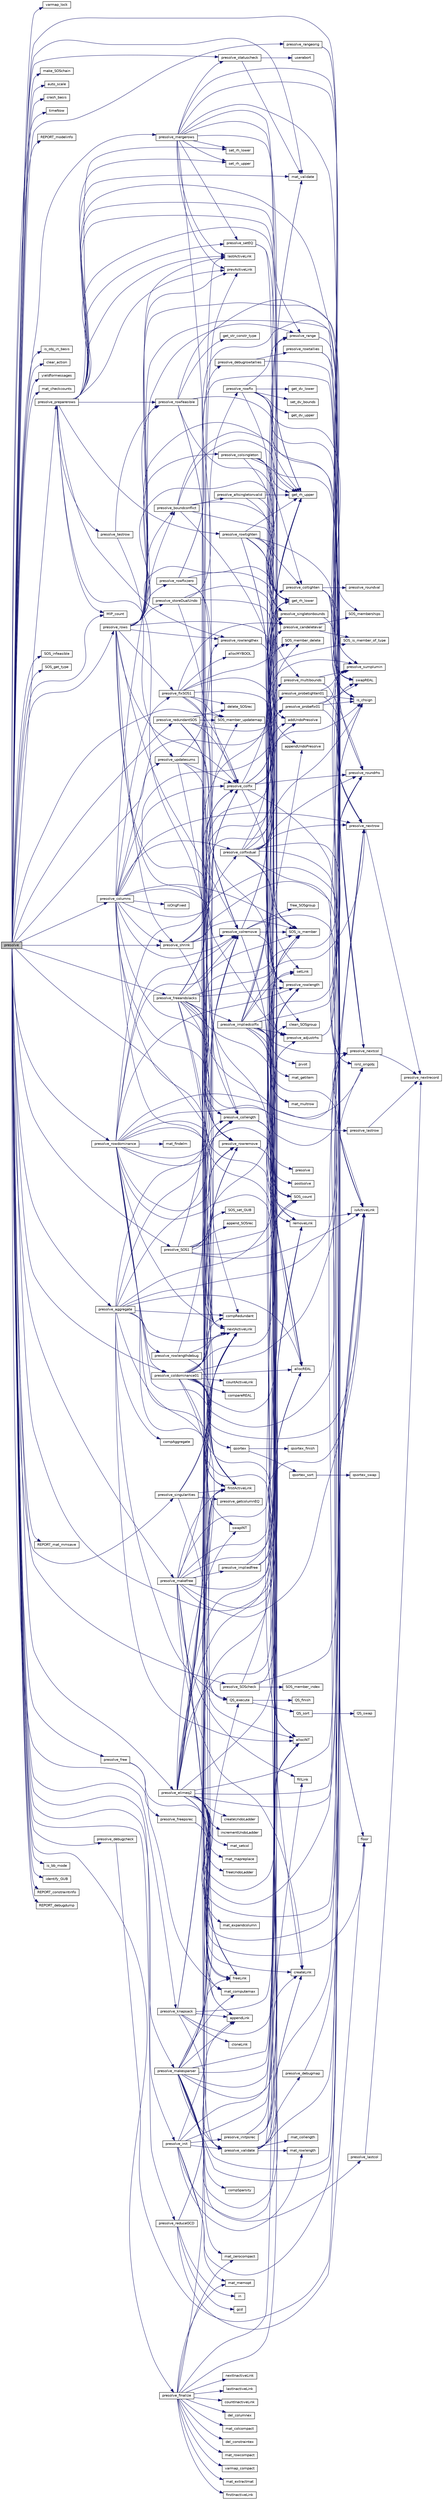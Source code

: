 digraph "presolve"
{
  edge [fontname="Helvetica",fontsize="10",labelfontname="Helvetica",labelfontsize="10"];
  node [fontname="Helvetica",fontsize="10",shape=record];
  rankdir="LR";
  Node13 [label="presolve",height=0.2,width=0.4,color="black", fillcolor="grey75", style="filled", fontcolor="black"];
  Node13 -> Node14 [color="midnightblue",fontsize="10",style="solid",fontname="Helvetica"];
  Node14 [label="varmap_lock",height=0.2,width=0.4,color="black", fillcolor="white", style="filled",URL="$dc/de4/3rd_party_2lpsolve_2build_2include_2lpsolve_2lp__lib_8h.html#a6a90fd0cf1d890e929771299a4a241ee"];
  Node13 -> Node15 [color="midnightblue",fontsize="10",style="solid",fontname="Helvetica"];
  Node15 [label="mat_validate",height=0.2,width=0.4,color="black", fillcolor="white", style="filled",URL="$da/de4/3rd_party_2lpsolve_2build_2include_2lpsolve_2lp__matrix_8h.html#a3b6cff0a7850997a4ac569451cb8ed47"];
  Node13 -> Node16 [color="midnightblue",fontsize="10",style="solid",fontname="Helvetica"];
  Node16 [label="SOS_count",height=0.2,width=0.4,color="black", fillcolor="white", style="filled",URL="$dc/de4/3rd_party_2lpsolve_2build_2include_2lpsolve_2lp__lib_8h.html#a6b52f2979542d3a29dc0eb78b5ecb30b"];
  Node13 -> Node17 [color="midnightblue",fontsize="10",style="solid",fontname="Helvetica"];
  Node17 [label="SOS_member_updatemap",height=0.2,width=0.4,color="black", fillcolor="white", style="filled",URL="$d9/d0c/3rd_party_2lpsolve_2build_2include_2lpsolve_2lp___s_o_s_8h.html#a4666f837c724d445fce816bad46cfe3f"];
  Node13 -> Node18 [color="midnightblue",fontsize="10",style="solid",fontname="Helvetica"];
  Node18 [label="make_SOSchain",height=0.2,width=0.4,color="black", fillcolor="white", style="filled",URL="$d9/d0c/3rd_party_2lpsolve_2build_2include_2lpsolve_2lp___s_o_s_8h.html#a5477d8fa7ebc29b756fc46aa2392bf91"];
  Node13 -> Node19 [color="midnightblue",fontsize="10",style="solid",fontname="Helvetica"];
  Node19 [label="auto_scale",height=0.2,width=0.4,color="black", fillcolor="white", style="filled",URL="$d6/dc7/3rd_party_2lpsolve_2build_2include_2lpsolve_2lp__scale_8h.html#af0ce47f405b5eccb9c4e3705474435b8"];
  Node13 -> Node20 [color="midnightblue",fontsize="10",style="solid",fontname="Helvetica"];
  Node20 [label="crash_basis",height=0.2,width=0.4,color="black", fillcolor="white", style="filled",URL="$df/d7a/3rd_party_2lpsolve_2build_2include_2lpsolve_2lp__crash_8h.html#a355ad817df59a533447559170e0debcb"];
  Node13 -> Node21 [color="midnightblue",fontsize="10",style="solid",fontname="Helvetica"];
  Node21 [label="timeNow",height=0.2,width=0.4,color="black", fillcolor="white", style="filled",URL="$dd/dc0/commonlib_8c.html#a27e32f680bca968d7155347aa07ee3c8"];
  Node13 -> Node22 [color="midnightblue",fontsize="10",style="solid",fontname="Helvetica"];
  Node22 [label="SOS_memberships",height=0.2,width=0.4,color="black", fillcolor="white", style="filled",URL="$d9/d0c/3rd_party_2lpsolve_2build_2include_2lpsolve_2lp___s_o_s_8h.html#a63b6584f166baf07efd85bc2fc52fdb0"];
  Node13 -> Node23 [color="midnightblue",fontsize="10",style="solid",fontname="Helvetica"];
  Node23 [label="REPORT_modelinfo",height=0.2,width=0.4,color="black", fillcolor="white", style="filled",URL="$d3/d63/3rd_party_2lpsolve_2build_2include_2lpsolve_2lp__report_8h.html#ad8310e6c5ecef523674e593c66e2f4e6"];
  Node13 -> Node24 [color="midnightblue",fontsize="10",style="solid",fontname="Helvetica"];
  Node24 [label="mat_computemax",height=0.2,width=0.4,color="black", fillcolor="white", style="filled",URL="$da/de4/3rd_party_2lpsolve_2build_2include_2lpsolve_2lp__matrix_8h.html#a8f6453018852f3d7d396fb04702e78ba"];
  Node13 -> Node25 [color="midnightblue",fontsize="10",style="solid",fontname="Helvetica"];
  Node25 [label="is_obj_in_basis",height=0.2,width=0.4,color="black", fillcolor="white", style="filled",URL="$dc/de4/3rd_party_2lpsolve_2build_2include_2lpsolve_2lp__lib_8h.html#a075d8661b00cbe6bf3470f7496a9624f"];
  Node13 -> Node26 [color="midnightblue",fontsize="10",style="solid",fontname="Helvetica"];
  Node26 [label="clear_action",height=0.2,width=0.4,color="black", fillcolor="white", style="filled",URL="$dc/de4/3rd_party_2lpsolve_2build_2include_2lpsolve_2lp__lib_8h.html#a941b50ae0304175c08e08b8d90033b5f"];
  Node13 -> Node27 [color="midnightblue",fontsize="10",style="solid",fontname="Helvetica"];
  Node27 [label="yieldformessages",height=0.2,width=0.4,color="black", fillcolor="white", style="filled",URL="$dc/de4/3rd_party_2lpsolve_2build_2include_2lpsolve_2lp__lib_8h.html#abbafab594ab48b67748a8ea1de7855af"];
  Node13 -> Node28 [color="midnightblue",fontsize="10",style="solid",fontname="Helvetica"];
  Node28 [label="mat_checkcounts",height=0.2,width=0.4,color="black", fillcolor="white", style="filled",URL="$da/de4/3rd_party_2lpsolve_2build_2include_2lpsolve_2lp__matrix_8h.html#ab0317b4891b17ca199439a22a0d66de4"];
  Node13 -> Node29 [color="midnightblue",fontsize="10",style="solid",fontname="Helvetica"];
  Node29 [label="allocREAL",height=0.2,width=0.4,color="black", fillcolor="white", style="filled",URL="$d1/daa/3rd_party_2lpsolve_2build_2include_2lpsolve_2lp__utils_8h.html#a7b25e1f9aee74052b4b6df28443ebf48"];
  Node13 -> Node30 [color="midnightblue",fontsize="10",style="solid",fontname="Helvetica"];
  Node30 [label="SOS_infeasible",height=0.2,width=0.4,color="black", fillcolor="white", style="filled",URL="$d9/d0c/3rd_party_2lpsolve_2build_2include_2lpsolve_2lp___s_o_s_8h.html#ada435f51b53a4d96886b790b2e702438"];
  Node13 -> Node31 [color="midnightblue",fontsize="10",style="solid",fontname="Helvetica"];
  Node31 [label="SOS_get_type",height=0.2,width=0.4,color="black", fillcolor="white", style="filled",URL="$d9/d0c/3rd_party_2lpsolve_2build_2include_2lpsolve_2lp___s_o_s_8h.html#af29195c41d6c8427efe024669c1310e6"];
  Node13 -> Node32 [color="midnightblue",fontsize="10",style="solid",fontname="Helvetica"];
  Node32 [label="presolve_init",height=0.2,width=0.4,color="black", fillcolor="white", style="filled",URL="$d3/da5/lp__presolve_8c.html#a854fa4c78231c9e385b30fa1b0b6b89a"];
  Node32 -> Node33 [color="midnightblue",fontsize="10",style="solid",fontname="Helvetica"];
  Node33 [label="mat_memopt",height=0.2,width=0.4,color="black", fillcolor="white", style="filled",URL="$da/de4/3rd_party_2lpsolve_2build_2include_2lpsolve_2lp__matrix_8h.html#aa9600b6136b2f3ea038058e97b1a9df7"];
  Node32 -> Node34 [color="midnightblue",fontsize="10",style="solid",fontname="Helvetica"];
  Node34 [label="presolve_initpsrec",height=0.2,width=0.4,color="black", fillcolor="white", style="filled",URL="$d3/da5/lp__presolve_8c.html#a8487f403bb5f0fa80dceca0dadd38584"];
  Node34 -> Node35 [color="midnightblue",fontsize="10",style="solid",fontname="Helvetica"];
  Node35 [label="createLink",height=0.2,width=0.4,color="black", fillcolor="white", style="filled",URL="$d1/daa/3rd_party_2lpsolve_2build_2include_2lpsolve_2lp__utils_8h.html#a89ed54fb89197c32882fedc08ec48335"];
  Node34 -> Node36 [color="midnightblue",fontsize="10",style="solid",fontname="Helvetica"];
  Node36 [label="fillLink",height=0.2,width=0.4,color="black", fillcolor="white", style="filled",URL="$d1/daa/3rd_party_2lpsolve_2build_2include_2lpsolve_2lp__utils_8h.html#aa46b79b6620f122dbbb4c02bc9a9ec03"];
  Node34 -> Node37 [color="midnightblue",fontsize="10",style="solid",fontname="Helvetica"];
  Node37 [label="allocINT",height=0.2,width=0.4,color="black", fillcolor="white", style="filled",URL="$d1/daa/3rd_party_2lpsolve_2build_2include_2lpsolve_2lp__utils_8h.html#a2081b8e14a0691b7e3931fa280ad9e63"];
  Node34 -> Node29 [color="midnightblue",fontsize="10",style="solid",fontname="Helvetica"];
  Node32 -> Node29 [color="midnightblue",fontsize="10",style="solid",fontname="Helvetica"];
  Node32 -> Node35 [color="midnightblue",fontsize="10",style="solid",fontname="Helvetica"];
  Node32 -> Node38 [color="midnightblue",fontsize="10",style="solid",fontname="Helvetica"];
  Node38 [label="appendLink",height=0.2,width=0.4,color="black", fillcolor="white", style="filled",URL="$d1/daa/3rd_party_2lpsolve_2build_2include_2lpsolve_2lp__utils_8h.html#a656b120e19b9ace644e75a3537e008b1"];
  Node32 -> Node39 [color="midnightblue",fontsize="10",style="solid",fontname="Helvetica"];
  Node39 [label="mat_rowlength",height=0.2,width=0.4,color="black", fillcolor="white", style="filled",URL="$da/de4/3rd_party_2lpsolve_2build_2include_2lpsolve_2lp__matrix_8h.html#adbd1aad8dd9973d9fcb55ffe330bcf4c"];
  Node32 -> Node40 [color="midnightblue",fontsize="10",style="solid",fontname="Helvetica"];
  Node40 [label="isActiveLink",height=0.2,width=0.4,color="black", fillcolor="white", style="filled",URL="$d1/daa/3rd_party_2lpsolve_2build_2include_2lpsolve_2lp__utils_8h.html#a183f62e53061778d4fdb381e27d8cf4c"];
  Node32 -> Node41 [color="midnightblue",fontsize="10",style="solid",fontname="Helvetica"];
  Node41 [label="removeLink",height=0.2,width=0.4,color="black", fillcolor="white", style="filled",URL="$d1/daa/3rd_party_2lpsolve_2build_2include_2lpsolve_2lp__utils_8h.html#a34eb0c212800d0377a5e4d8bec344dda"];
  Node32 -> Node42 [color="midnightblue",fontsize="10",style="solid",fontname="Helvetica"];
  Node42 [label="presolve_validate",height=0.2,width=0.4,color="black", fillcolor="white", style="filled",URL="$d3/da5/lp__presolve_8c.html#a09d4640eeac0a9a6120f3d9b9bfafd47"];
  Node42 -> Node15 [color="midnightblue",fontsize="10",style="solid",fontname="Helvetica"];
  Node42 -> Node40 [color="midnightblue",fontsize="10",style="solid",fontname="Helvetica"];
  Node42 -> Node39 [color="midnightblue",fontsize="10",style="solid",fontname="Helvetica"];
  Node42 -> Node37 [color="midnightblue",fontsize="10",style="solid",fontname="Helvetica"];
  Node42 -> Node43 [color="midnightblue",fontsize="10",style="solid",fontname="Helvetica"];
  Node43 [label="mat_collength",height=0.2,width=0.4,color="black", fillcolor="white", style="filled",URL="$da/de4/3rd_party_2lpsolve_2build_2include_2lpsolve_2lp__matrix_8h.html#a258da1c9a3b1fedd9704451f7ab7e6f4"];
  Node42 -> Node44 [color="midnightblue",fontsize="10",style="solid",fontname="Helvetica"];
  Node44 [label="is_chsign",height=0.2,width=0.4,color="black", fillcolor="white", style="filled",URL="$dc/de4/3rd_party_2lpsolve_2build_2include_2lpsolve_2lp__lib_8h.html#a93ed2e8f778b6340d960f732e9c0f9f6"];
  Node42 -> Node45 [color="midnightblue",fontsize="10",style="solid",fontname="Helvetica"];
  Node45 [label="presolve_debugmap",height=0.2,width=0.4,color="black", fillcolor="white", style="filled",URL="$d3/da5/lp__presolve_8c.html#ab6e98e5ee02e71eaf70be27d23eff706"];
  Node45 -> Node40 [color="midnightblue",fontsize="10",style="solid",fontname="Helvetica"];
  Node13 -> Node46 [color="midnightblue",fontsize="10",style="solid",fontname="Helvetica"];
  Node46 [label="presolve_statuscheck",height=0.2,width=0.4,color="black", fillcolor="white", style="filled",URL="$d3/da5/lp__presolve_8c.html#afb1c87e51d96b26e02b64aab3479ffcf"];
  Node46 -> Node15 [color="midnightblue",fontsize="10",style="solid",fontname="Helvetica"];
  Node46 -> Node47 [color="midnightblue",fontsize="10",style="solid",fontname="Helvetica"];
  Node47 [label="userabort",height=0.2,width=0.4,color="black", fillcolor="white", style="filled",URL="$dc/de4/3rd_party_2lpsolve_2build_2include_2lpsolve_2lp__lib_8h.html#a0f52d280ba9e57a3011d4aac462eb52a"];
  Node13 -> Node48 [color="midnightblue",fontsize="10",style="solid",fontname="Helvetica"];
  Node48 [label="presolve_updatesums",height=0.2,width=0.4,color="black", fillcolor="white", style="filled",URL="$d3/da5/lp__presolve_8c.html#a48aae6398bfe8f3779631422b53e0f2c"];
  Node48 -> Node49 [color="midnightblue",fontsize="10",style="solid",fontname="Helvetica"];
  Node49 [label="firstActiveLink",height=0.2,width=0.4,color="black", fillcolor="white", style="filled",URL="$d1/daa/3rd_party_2lpsolve_2build_2include_2lpsolve_2lp__utils_8h.html#abe00628efd1d9b4ab750a17de4245f36"];
  Node48 -> Node50 [color="midnightblue",fontsize="10",style="solid",fontname="Helvetica"];
  Node50 [label="nextActiveLink",height=0.2,width=0.4,color="black", fillcolor="white", style="filled",URL="$d1/daa/3rd_party_2lpsolve_2build_2include_2lpsolve_2lp__utils_8h.html#a4afe33cb2258518c64e30c1c85041331"];
  Node48 -> Node51 [color="midnightblue",fontsize="10",style="solid",fontname="Helvetica"];
  Node51 [label="presolve_colfix",height=0.2,width=0.4,color="black", fillcolor="white", style="filled",URL="$d3/da5/lp__presolve_8c.html#a5ac5af2f2db21d53c5a0655080959a42"];
  Node51 -> Node52 [color="midnightblue",fontsize="10",style="solid",fontname="Helvetica"];
  Node52 [label="presolve_coltighten",height=0.2,width=0.4,color="black", fillcolor="white", style="filled",URL="$d3/da5/lp__presolve_8c.html#a33947c59e59934041d7310088d296857"];
  Node52 -> Node53 [color="midnightblue",fontsize="10",style="solid",fontname="Helvetica"];
  Node53 [label="isnz_origobj",height=0.2,width=0.4,color="black", fillcolor="white", style="filled",URL="$d3/da5/lp__presolve_8c.html#a5da0c4cee61b5b320b3b54af0b0618f7"];
  Node52 -> Node40 [color="midnightblue",fontsize="10",style="solid",fontname="Helvetica"];
  Node52 -> Node54 [color="midnightblue",fontsize="10",style="solid",fontname="Helvetica"];
  Node54 [label="floor",height=0.2,width=0.4,color="black", fillcolor="white", style="filled",URL="$dc/de2/mcvs_atm_disp__kry__bbd__p_8m.html#a532be631bf22af7829394ffbd4ad7894"];
  Node52 -> Node44 [color="midnightblue",fontsize="10",style="solid",fontname="Helvetica"];
  Node52 -> Node55 [color="midnightblue",fontsize="10",style="solid",fontname="Helvetica"];
  Node55 [label="presolve_roundval",height=0.2,width=0.4,color="black", fillcolor="white", style="filled",URL="$d3/da5/lp__presolve_8c.html#aa028c68befed47fcc54aaa5b3b0eb54b"];
  Node51 -> Node56 [color="midnightblue",fontsize="10",style="solid",fontname="Helvetica"];
  Node56 [label="addUndoPresolve",height=0.2,width=0.4,color="black", fillcolor="white", style="filled",URL="$da/de4/3rd_party_2lpsolve_2build_2include_2lpsolve_2lp__matrix_8h.html#a1d2df317ce9ff9f7d2175c6f4f5998fd"];
  Node51 -> Node40 [color="midnightblue",fontsize="10",style="solid",fontname="Helvetica"];
  Node51 -> Node57 [color="midnightblue",fontsize="10",style="solid",fontname="Helvetica"];
  Node57 [label="presolve_adjustrhs",height=0.2,width=0.4,color="black", fillcolor="white", style="filled",URL="$d3/da5/lp__presolve_8c.html#af7aebc8ff938a5f5482440eb942fc515"];
  Node57 -> Node58 [color="midnightblue",fontsize="10",style="solid",fontname="Helvetica"];
  Node58 [label="presolve_roundrhs",height=0.2,width=0.4,color="black", fillcolor="white", style="filled",URL="$d3/da5/lp__presolve_8c.html#adf8b6a03c84c8333eec41f4c323861ad"];
  Node51 -> Node44 [color="midnightblue",fontsize="10",style="solid",fontname="Helvetica"];
  Node51 -> Node58 [color="midnightblue",fontsize="10",style="solid",fontname="Helvetica"];
  Node51 -> Node59 [color="midnightblue",fontsize="10",style="solid",fontname="Helvetica"];
  Node59 [label="get_rh_lower",height=0.2,width=0.4,color="black", fillcolor="white", style="filled",URL="$dc/de4/3rd_party_2lpsolve_2build_2include_2lpsolve_2lp__lib_8h.html#add81e56bc06c72ae3f900dd5130daa41"];
  Node51 -> Node60 [color="midnightblue",fontsize="10",style="solid",fontname="Helvetica"];
  Node60 [label="get_rh_upper",height=0.2,width=0.4,color="black", fillcolor="white", style="filled",URL="$dc/de4/3rd_party_2lpsolve_2build_2include_2lpsolve_2lp__lib_8h.html#a63f0154aff1aee6be492756023d3ee90"];
  Node51 -> Node61 [color="midnightblue",fontsize="10",style="solid",fontname="Helvetica"];
  Node61 [label="presolve_range",height=0.2,width=0.4,color="black", fillcolor="white", style="filled",URL="$d3/da5/lp__presolve_8c.html#a30d9c9c5602321c34df319b97ffc176f"];
  Node61 -> Node62 [color="midnightblue",fontsize="10",style="solid",fontname="Helvetica"];
  Node62 [label="presolve_sumplumin",height=0.2,width=0.4,color="black", fillcolor="white", style="filled",URL="$d3/da5/lp__presolve_8c.html#a2726d251c7abfcc6710f88cabde509ba"];
  Node48 -> Node63 [color="midnightblue",fontsize="10",style="solid",fontname="Helvetica"];
  Node63 [label="presolve_rowfix",height=0.2,width=0.4,color="black", fillcolor="white", style="filled",URL="$d3/da5/lp__presolve_8c.html#a520eef3ceedd449b38f7efcba96f8f9d"];
  Node63 -> Node44 [color="midnightblue",fontsize="10",style="solid",fontname="Helvetica"];
  Node63 -> Node64 [color="midnightblue",fontsize="10",style="solid",fontname="Helvetica"];
  Node64 [label="get_dv_upper",height=0.2,width=0.4,color="black", fillcolor="white", style="filled",URL="$d3/da5/lp__presolve_8c.html#a198b7308cbb5749ef8d79dd81ed1bc20"];
  Node63 -> Node65 [color="midnightblue",fontsize="10",style="solid",fontname="Helvetica"];
  Node65 [label="get_dv_lower",height=0.2,width=0.4,color="black", fillcolor="white", style="filled",URL="$d3/da5/lp__presolve_8c.html#a4e372604a9100279ef91200628342c40"];
  Node63 -> Node66 [color="midnightblue",fontsize="10",style="solid",fontname="Helvetica"];
  Node66 [label="set_dv_bounds",height=0.2,width=0.4,color="black", fillcolor="white", style="filled",URL="$d3/da5/lp__presolve_8c.html#a709ae0e4f35b4f55fc652708bac993f2"];
  Node63 -> Node56 [color="midnightblue",fontsize="10",style="solid",fontname="Helvetica"];
  Node63 -> Node40 [color="midnightblue",fontsize="10",style="solid",fontname="Helvetica"];
  Node63 -> Node58 [color="midnightblue",fontsize="10",style="solid",fontname="Helvetica"];
  Node63 -> Node61 [color="midnightblue",fontsize="10",style="solid",fontname="Helvetica"];
  Node13 -> Node67 [color="midnightblue",fontsize="10",style="solid",fontname="Helvetica"];
  Node67 [label="presolve_preparerows",height=0.2,width=0.4,color="black", fillcolor="white", style="filled",URL="$d3/da5/lp__presolve_8c.html#a8907ce5b9083799d1f9b1245a265a104"];
  Node67 -> Node68 [color="midnightblue",fontsize="10",style="solid",fontname="Helvetica"];
  Node68 [label="lastActiveLink",height=0.2,width=0.4,color="black", fillcolor="white", style="filled",URL="$d1/daa/3rd_party_2lpsolve_2build_2include_2lpsolve_2lp__utils_8h.html#ac7237463caf022561675f7960442c648"];
  Node67 -> Node69 [color="midnightblue",fontsize="10",style="solid",fontname="Helvetica"];
  Node69 [label="prevActiveLink",height=0.2,width=0.4,color="black", fillcolor="white", style="filled",URL="$d1/daa/3rd_party_2lpsolve_2build_2include_2lpsolve_2lp__utils_8h.html#afccff078634f387f7fb70bd105f4d8a6"];
  Node67 -> Node70 [color="midnightblue",fontsize="10",style="solid",fontname="Helvetica"];
  Node70 [label="presolve_rowlengthex",height=0.2,width=0.4,color="black", fillcolor="white", style="filled",URL="$d3/da5/lp__presolve_8c.html#a50a014c38f6d346386f323fe42ee9682"];
  Node70 -> Node71 [color="midnightblue",fontsize="10",style="solid",fontname="Helvetica"];
  Node71 [label="presolve_rowlength",height=0.2,width=0.4,color="black", fillcolor="white", style="filled",URL="$de/d4d/3rd_party_2lpsolve_2build_2include_2lpsolve_2lp__presolve_8h.html#ac5070ba59571ab8db3cd581e132a18e7"];
  Node67 -> Node72 [color="midnightblue",fontsize="10",style="solid",fontname="Helvetica"];
  Node72 [label="presolve_testrow",height=0.2,width=0.4,color="black", fillcolor="white", style="filled",URL="$d3/da5/lp__presolve_8c.html#ad41ebd5dd7c996f3138eacf6bbf4484f"];
  Node72 -> Node48 [color="midnightblue",fontsize="10",style="solid",fontname="Helvetica"];
  Node72 -> Node73 [color="midnightblue",fontsize="10",style="solid",fontname="Helvetica"];
  Node73 [label="presolve_rowfeasible",height=0.2,width=0.4,color="black", fillcolor="white", style="filled",URL="$d3/da5/lp__presolve_8c.html#aa9133f10e3fbce6ad28beeb17aa04396"];
  Node73 -> Node49 [color="midnightblue",fontsize="10",style="solid",fontname="Helvetica"];
  Node73 -> Node62 [color="midnightblue",fontsize="10",style="solid",fontname="Helvetica"];
  Node73 -> Node59 [color="midnightblue",fontsize="10",style="solid",fontname="Helvetica"];
  Node73 -> Node74 [color="midnightblue",fontsize="10",style="solid",fontname="Helvetica"];
  Node74 [label="get_str_constr_type",height=0.2,width=0.4,color="black", fillcolor="white", style="filled",URL="$dc/de4/3rd_party_2lpsolve_2build_2include_2lpsolve_2lp__lib_8h.html#a831c3404055540b61ab45311e7cb4830"];
  Node73 -> Node60 [color="midnightblue",fontsize="10",style="solid",fontname="Helvetica"];
  Node73 -> Node50 [color="midnightblue",fontsize="10",style="solid",fontname="Helvetica"];
  Node67 -> Node50 [color="midnightblue",fontsize="10",style="solid",fontname="Helvetica"];
  Node67 -> Node73 [color="midnightblue",fontsize="10",style="solid",fontname="Helvetica"];
  Node67 -> Node15 [color="midnightblue",fontsize="10",style="solid",fontname="Helvetica"];
  Node67 -> Node61 [color="midnightblue",fontsize="10",style="solid",fontname="Helvetica"];
  Node67 -> Node59 [color="midnightblue",fontsize="10",style="solid",fontname="Helvetica"];
  Node67 -> Node60 [color="midnightblue",fontsize="10",style="solid",fontname="Helvetica"];
  Node67 -> Node75 [color="midnightblue",fontsize="10",style="solid",fontname="Helvetica"];
  Node75 [label="set_rh_lower",height=0.2,width=0.4,color="black", fillcolor="white", style="filled",URL="$dc/de4/3rd_party_2lpsolve_2build_2include_2lpsolve_2lp__lib_8h.html#a5349065c2134e3b674af59b171a753b5"];
  Node67 -> Node58 [color="midnightblue",fontsize="10",style="solid",fontname="Helvetica"];
  Node67 -> Node76 [color="midnightblue",fontsize="10",style="solid",fontname="Helvetica"];
  Node76 [label="set_rh_upper",height=0.2,width=0.4,color="black", fillcolor="white", style="filled",URL="$dc/de4/3rd_party_2lpsolve_2build_2include_2lpsolve_2lp__lib_8h.html#a92e2c5be48660ff2316607e4d33ccdd3"];
  Node67 -> Node77 [color="midnightblue",fontsize="10",style="solid",fontname="Helvetica"];
  Node77 [label="presolve_rowtighten",height=0.2,width=0.4,color="black", fillcolor="white", style="filled",URL="$d3/da5/lp__presolve_8c.html#a28d740bb37250326b9e5d542d4eb6939"];
  Node77 -> Node59 [color="midnightblue",fontsize="10",style="solid",fontname="Helvetica"];
  Node77 -> Node60 [color="midnightblue",fontsize="10",style="solid",fontname="Helvetica"];
  Node77 -> Node71 [color="midnightblue",fontsize="10",style="solid",fontname="Helvetica"];
  Node77 -> Node29 [color="midnightblue",fontsize="10",style="solid",fontname="Helvetica"];
  Node77 -> Node37 [color="midnightblue",fontsize="10",style="solid",fontname="Helvetica"];
  Node77 -> Node78 [color="midnightblue",fontsize="10",style="solid",fontname="Helvetica"];
  Node78 [label="presolve_nextcol",height=0.2,width=0.4,color="black", fillcolor="white", style="filled",URL="$d3/da5/lp__presolve_8c.html#aeaeaddc3afa7cd86dbd60ba3a5a85d80"];
  Node78 -> Node79 [color="midnightblue",fontsize="10",style="solid",fontname="Helvetica"];
  Node79 [label="presolve_nextrecord",height=0.2,width=0.4,color="black", fillcolor="white", style="filled",URL="$d3/da5/lp__presolve_8c.html#a709bb6d8df7658aefb841e1c848ec8d0"];
  Node77 -> Node80 [color="midnightblue",fontsize="10",style="solid",fontname="Helvetica"];
  Node80 [label="presolve_multibounds",height=0.2,width=0.4,color="black", fillcolor="white", style="filled",URL="$d3/da5/lp__presolve_8c.html#a1f33e79b3a92ce587ce7c937aa32d6ee"];
  Node80 -> Node62 [color="midnightblue",fontsize="10",style="solid",fontname="Helvetica"];
  Node80 -> Node58 [color="midnightblue",fontsize="10",style="solid",fontname="Helvetica"];
  Node77 -> Node52 [color="midnightblue",fontsize="10",style="solid",fontname="Helvetica"];
  Node67 -> Node81 [color="midnightblue",fontsize="10",style="solid",fontname="Helvetica"];
  Node81 [label="MIP_count",height=0.2,width=0.4,color="black", fillcolor="white", style="filled",URL="$dc/de4/3rd_party_2lpsolve_2build_2include_2lpsolve_2lp__lib_8h.html#a0395cc55a186f11f245a1f2ae6a7b39a"];
  Node67 -> Node82 [color="midnightblue",fontsize="10",style="solid",fontname="Helvetica"];
  Node82 [label="presolve_setEQ",height=0.2,width=0.4,color="black", fillcolor="white", style="filled",URL="$d3/da5/lp__presolve_8c.html#a098461ee2eb881674eb46af7b5219384"];
  Node82 -> Node41 [color="midnightblue",fontsize="10",style="solid",fontname="Helvetica"];
  Node82 -> Node83 [color="midnightblue",fontsize="10",style="solid",fontname="Helvetica"];
  Node83 [label="setLink",height=0.2,width=0.4,color="black", fillcolor="white", style="filled",URL="$d1/daa/3rd_party_2lpsolve_2build_2include_2lpsolve_2lp__utils_8h.html#a0bfe1c4daeac3d11cf865e29c6e318c1"];
  Node13 -> Node84 [color="midnightblue",fontsize="10",style="solid",fontname="Helvetica"];
  Node84 [label="presolve_rows",height=0.2,width=0.4,color="black", fillcolor="white", style="filled",URL="$d3/da5/lp__presolve_8c.html#a93c32e563cfede02af08bd1a3d46bd6d"];
  Node84 -> Node68 [color="midnightblue",fontsize="10",style="solid",fontname="Helvetica"];
  Node84 -> Node70 [color="midnightblue",fontsize="10",style="solid",fontname="Helvetica"];
  Node84 -> Node73 [color="midnightblue",fontsize="10",style="solid",fontname="Helvetica"];
  Node84 -> Node61 [color="midnightblue",fontsize="10",style="solid",fontname="Helvetica"];
  Node84 -> Node59 [color="midnightblue",fontsize="10",style="solid",fontname="Helvetica"];
  Node84 -> Node60 [color="midnightblue",fontsize="10",style="solid",fontname="Helvetica"];
  Node84 -> Node78 [color="midnightblue",fontsize="10",style="solid",fontname="Helvetica"];
  Node84 -> Node85 [color="midnightblue",fontsize="10",style="solid",fontname="Helvetica"];
  Node85 [label="presolve_collength",height=0.2,width=0.4,color="black", fillcolor="white", style="filled",URL="$de/d4d/3rd_party_2lpsolve_2build_2include_2lpsolve_2lp__presolve_8h.html#a58b595e285879c5d2996a0a6247d9389"];
  Node85 -> Node86 [color="midnightblue",fontsize="10",style="solid",fontname="Helvetica"];
  Node86 [label="presolve",height=0.2,width=0.4,color="black", fillcolor="white", style="filled",URL="$de/d4d/3rd_party_2lpsolve_2build_2include_2lpsolve_2lp__presolve_8h.html#a63c9f891fb867de51e44d08313fdd585"];
  Node85 -> Node87 [color="midnightblue",fontsize="10",style="solid",fontname="Helvetica"];
  Node87 [label="postsolve",height=0.2,width=0.4,color="black", fillcolor="white", style="filled",URL="$de/d4d/3rd_party_2lpsolve_2build_2include_2lpsolve_2lp__presolve_8h.html#a1783966075e50429334d1efd29ba7c50"];
  Node84 -> Node88 [color="midnightblue",fontsize="10",style="solid",fontname="Helvetica"];
  Node88 [label="presolve_boundconflict",height=0.2,width=0.4,color="black", fillcolor="white", style="filled",URL="$d3/da5/lp__presolve_8c.html#a1d3ef7ae70f3c709e0c9fb3e37f2e1b5"];
  Node88 -> Node89 [color="midnightblue",fontsize="10",style="solid",fontname="Helvetica"];
  Node89 [label="presolve_nextrow",height=0.2,width=0.4,color="black", fillcolor="white", style="filled",URL="$d3/da5/lp__presolve_8c.html#a32ed93c07bdda8d7819943a63ca59847"];
  Node89 -> Node79 [color="midnightblue",fontsize="10",style="solid",fontname="Helvetica"];
  Node88 -> Node71 [color="midnightblue",fontsize="10",style="solid",fontname="Helvetica"];
  Node88 -> Node60 [color="midnightblue",fontsize="10",style="solid",fontname="Helvetica"];
  Node88 -> Node59 [color="midnightblue",fontsize="10",style="solid",fontname="Helvetica"];
  Node88 -> Node90 [color="midnightblue",fontsize="10",style="solid",fontname="Helvetica"];
  Node90 [label="presolve_singletonbounds",height=0.2,width=0.4,color="black", fillcolor="white", style="filled",URL="$d3/da5/lp__presolve_8c.html#a999a92c0505bd857662fc6a48ef9aff1"];
  Node90 -> Node91 [color="midnightblue",fontsize="10",style="solid",fontname="Helvetica"];
  Node91 [label="swapREAL",height=0.2,width=0.4,color="black", fillcolor="white", style="filled",URL="$d1/daa/3rd_party_2lpsolve_2build_2include_2lpsolve_2lp__utils_8h.html#ae10987e5e1ec631a2a1048c8941e4fc8"];
  Node88 -> Node92 [color="midnightblue",fontsize="10",style="solid",fontname="Helvetica"];
  Node92 [label="presolve_altsingletonvalid",height=0.2,width=0.4,color="black", fillcolor="white", style="filled",URL="$d3/da5/lp__presolve_8c.html#a6627ec70da85490ad0629fcaf8938a41"];
  Node92 -> Node59 [color="midnightblue",fontsize="10",style="solid",fontname="Helvetica"];
  Node92 -> Node60 [color="midnightblue",fontsize="10",style="solid",fontname="Helvetica"];
  Node92 -> Node90 [color="midnightblue",fontsize="10",style="solid",fontname="Helvetica"];
  Node84 -> Node91 [color="midnightblue",fontsize="10",style="solid",fontname="Helvetica"];
  Node84 -> Node93 [color="midnightblue",fontsize="10",style="solid",fontname="Helvetica"];
  Node93 [label="SOS_is_member",height=0.2,width=0.4,color="black", fillcolor="white", style="filled",URL="$d9/d0c/3rd_party_2lpsolve_2build_2include_2lpsolve_2lp___s_o_s_8h.html#ac6d92d690a02d843c7cbd098a8c1b7c8"];
  Node84 -> Node94 [color="midnightblue",fontsize="10",style="solid",fontname="Helvetica"];
  Node94 [label="presolve_candeletevar",height=0.2,width=0.4,color="black", fillcolor="white", style="filled",URL="$d3/da5/lp__presolve_8c.html#a0508d8fedd3b07a5ba48d7292a7ee675"];
  Node94 -> Node22 [color="midnightblue",fontsize="10",style="solid",fontname="Helvetica"];
  Node94 -> Node95 [color="midnightblue",fontsize="10",style="solid",fontname="Helvetica"];
  Node95 [label="SOS_is_member_of_type",height=0.2,width=0.4,color="black", fillcolor="white", style="filled",URL="$d9/d0c/3rd_party_2lpsolve_2build_2include_2lpsolve_2lp___s_o_s_8h.html#abbee2bf44988064d59d83c7d0a0431fa"];
  Node84 -> Node96 [color="midnightblue",fontsize="10",style="solid",fontname="Helvetica"];
  Node96 [label="presolve_fixSOS1",height=0.2,width=0.4,color="black", fillcolor="white", style="filled",URL="$d3/da5/lp__presolve_8c.html#afe23851dfda31715aa642bf989e12ffc"];
  Node96 -> Node97 [color="midnightblue",fontsize="10",style="solid",fontname="Helvetica"];
  Node97 [label="allocMYBOOL",height=0.2,width=0.4,color="black", fillcolor="white", style="filled",URL="$d1/daa/3rd_party_2lpsolve_2build_2include_2lpsolve_2lp__utils_8h.html#a0f35a721d2c3a4beea00b2840c2bea30"];
  Node96 -> Node16 [color="midnightblue",fontsize="10",style="solid",fontname="Helvetica"];
  Node96 -> Node93 [color="midnightblue",fontsize="10",style="solid",fontname="Helvetica"];
  Node96 -> Node94 [color="midnightblue",fontsize="10",style="solid",fontname="Helvetica"];
  Node96 -> Node51 [color="midnightblue",fontsize="10",style="solid",fontname="Helvetica"];
  Node96 -> Node98 [color="midnightblue",fontsize="10",style="solid",fontname="Helvetica"];
  Node98 [label="delete_SOSrec",height=0.2,width=0.4,color="black", fillcolor="white", style="filled",URL="$d9/d0c/3rd_party_2lpsolve_2build_2include_2lpsolve_2lp___s_o_s_8h.html#a4fad3beabe29e3827310b19664da9395"];
  Node96 -> Node99 [color="midnightblue",fontsize="10",style="solid",fontname="Helvetica"];
  Node99 [label="SOS_member_delete",height=0.2,width=0.4,color="black", fillcolor="white", style="filled",URL="$d9/d0c/3rd_party_2lpsolve_2build_2include_2lpsolve_2lp___s_o_s_8h.html#a7de4b9101867ddaee419c84ae8ad5192"];
  Node96 -> Node17 [color="midnightblue",fontsize="10",style="solid",fontname="Helvetica"];
  Node96 -> Node100 [color="midnightblue",fontsize="10",style="solid",fontname="Helvetica"];
  Node100 [label="presolve_colremove",height=0.2,width=0.4,color="black", fillcolor="white", style="filled",URL="$d3/da5/lp__presolve_8c.html#ac6578072e7ff84d280fc05f680b90a3f"];
  Node100 -> Node40 [color="midnightblue",fontsize="10",style="solid",fontname="Helvetica"];
  Node100 -> Node94 [color="midnightblue",fontsize="10",style="solid",fontname="Helvetica"];
  Node100 -> Node93 [color="midnightblue",fontsize="10",style="solid",fontname="Helvetica"];
  Node100 -> Node99 [color="midnightblue",fontsize="10",style="solid",fontname="Helvetica"];
  Node100 -> Node101 [color="midnightblue",fontsize="10",style="solid",fontname="Helvetica"];
  Node101 [label="clean_SOSgroup",height=0.2,width=0.4,color="black", fillcolor="white", style="filled",URL="$d9/d0c/3rd_party_2lpsolve_2build_2include_2lpsolve_2lp___s_o_s_8h.html#a52a43826278b99185c9325578c2aefed"];
  Node100 -> Node16 [color="midnightblue",fontsize="10",style="solid",fontname="Helvetica"];
  Node100 -> Node102 [color="midnightblue",fontsize="10",style="solid",fontname="Helvetica"];
  Node102 [label="free_SOSgroup",height=0.2,width=0.4,color="black", fillcolor="white", style="filled",URL="$d9/d0c/3rd_party_2lpsolve_2build_2include_2lpsolve_2lp___s_o_s_8h.html#a5aab5d268cdad11ca9fabbeecfa85504"];
  Node100 -> Node41 [color="midnightblue",fontsize="10",style="solid",fontname="Helvetica"];
  Node84 -> Node51 [color="midnightblue",fontsize="10",style="solid",fontname="Helvetica"];
  Node84 -> Node100 [color="midnightblue",fontsize="10",style="solid",fontname="Helvetica"];
  Node84 -> Node103 [color="midnightblue",fontsize="10",style="solid",fontname="Helvetica"];
  Node103 [label="presolve_colsingleton",height=0.2,width=0.4,color="black", fillcolor="white", style="filled",URL="$d3/da5/lp__presolve_8c.html#adc6e0132ae9a26e83c693ef6bb06ad8f"];
  Node103 -> Node40 [color="midnightblue",fontsize="10",style="solid",fontname="Helvetica"];
  Node103 -> Node59 [color="midnightblue",fontsize="10",style="solid",fontname="Helvetica"];
  Node103 -> Node60 [color="midnightblue",fontsize="10",style="solid",fontname="Helvetica"];
  Node103 -> Node90 [color="midnightblue",fontsize="10",style="solid",fontname="Helvetica"];
  Node103 -> Node52 [color="midnightblue",fontsize="10",style="solid",fontname="Helvetica"];
  Node84 -> Node104 [color="midnightblue",fontsize="10",style="solid",fontname="Helvetica"];
  Node104 [label="presolve_storeDualUndo",height=0.2,width=0.4,color="black", fillcolor="white", style="filled",URL="$d3/da5/lp__presolve_8c.html#a1aba0570d1275e34fbd173aa558c4c14"];
  Node104 -> Node85 [color="midnightblue",fontsize="10",style="solid",fontname="Helvetica"];
  Node104 -> Node89 [color="midnightblue",fontsize="10",style="solid",fontname="Helvetica"];
  Node104 -> Node56 [color="midnightblue",fontsize="10",style="solid",fontname="Helvetica"];
  Node104 -> Node105 [color="midnightblue",fontsize="10",style="solid",fontname="Helvetica"];
  Node105 [label="appendUndoPresolve",height=0.2,width=0.4,color="black", fillcolor="white", style="filled",URL="$da/de4/3rd_party_2lpsolve_2build_2include_2lpsolve_2lp__matrix_8h.html#aa8e38f815c9cbd06ef78e67a7f0cb056"];
  Node84 -> Node106 [color="midnightblue",fontsize="10",style="solid",fontname="Helvetica"];
  Node106 [label="presolve_rowfixzero",height=0.2,width=0.4,color="black", fillcolor="white", style="filled",URL="$d3/da5/lp__presolve_8c.html#a4f192a0462d482c119b3966df893497c"];
  Node106 -> Node40 [color="midnightblue",fontsize="10",style="solid",fontname="Helvetica"];
  Node106 -> Node51 [color="midnightblue",fontsize="10",style="solid",fontname="Helvetica"];
  Node106 -> Node94 [color="midnightblue",fontsize="10",style="solid",fontname="Helvetica"];
  Node106 -> Node100 [color="midnightblue",fontsize="10",style="solid",fontname="Helvetica"];
  Node106 -> Node107 [color="midnightblue",fontsize="10",style="solid",fontname="Helvetica"];
  Node107 [label="presolve_debugrowtallies",height=0.2,width=0.4,color="black", fillcolor="white", style="filled",URL="$d3/da5/lp__presolve_8c.html#a344a2e712716b50dcf367c7682ba20d8"];
  Node107 -> Node40 [color="midnightblue",fontsize="10",style="solid",fontname="Helvetica"];
  Node107 -> Node108 [color="midnightblue",fontsize="10",style="solid",fontname="Helvetica"];
  Node108 [label="presolve_rowtallies",height=0.2,width=0.4,color="black", fillcolor="white", style="filled",URL="$d3/da5/lp__presolve_8c.html#af4aa42b6f4c6c1d0273fceca5cd1479f"];
  Node108 -> Node44 [color="midnightblue",fontsize="10",style="solid",fontname="Helvetica"];
  Node108 -> Node78 [color="midnightblue",fontsize="10",style="solid",fontname="Helvetica"];
  Node84 -> Node69 [color="midnightblue",fontsize="10",style="solid",fontname="Helvetica"];
  Node84 -> Node109 [color="midnightblue",fontsize="10",style="solid",fontname="Helvetica"];
  Node109 [label="presolve_rowremove",height=0.2,width=0.4,color="black", fillcolor="white", style="filled",URL="$d3/da5/lp__presolve_8c.html#a36c1b34b683ede08c1f53a326d51cbc5"];
  Node109 -> Node41 [color="midnightblue",fontsize="10",style="solid",fontname="Helvetica"];
  Node109 -> Node40 [color="midnightblue",fontsize="10",style="solid",fontname="Helvetica"];
  Node84 -> Node110 [color="midnightblue",fontsize="10",style="solid",fontname="Helvetica"];
  Node110 [label="presolve_shrink",height=0.2,width=0.4,color="black", fillcolor="white", style="filled",URL="$d3/da5/lp__presolve_8c.html#a0af83f2ddc82962e4531d33df40823b4"];
  Node110 -> Node40 [color="midnightblue",fontsize="10",style="solid",fontname="Helvetica"];
  Node110 -> Node109 [color="midnightblue",fontsize="10",style="solid",fontname="Helvetica"];
  Node110 -> Node111 [color="midnightblue",fontsize="10",style="solid",fontname="Helvetica"];
  Node111 [label="presolve_colfixdual",height=0.2,width=0.4,color="black", fillcolor="white", style="filled",URL="$d3/da5/lp__presolve_8c.html#affe1dcb505a4c020841d39c4fa142595"];
  Node111 -> Node95 [color="midnightblue",fontsize="10",style="solid",fontname="Helvetica"];
  Node111 -> Node53 [color="midnightblue",fontsize="10",style="solid",fontname="Helvetica"];
  Node111 -> Node40 [color="midnightblue",fontsize="10",style="solid",fontname="Helvetica"];
  Node111 -> Node71 [color="midnightblue",fontsize="10",style="solid",fontname="Helvetica"];
  Node111 -> Node44 [color="midnightblue",fontsize="10",style="solid",fontname="Helvetica"];
  Node111 -> Node59 [color="midnightblue",fontsize="10",style="solid",fontname="Helvetica"];
  Node111 -> Node60 [color="midnightblue",fontsize="10",style="solid",fontname="Helvetica"];
  Node111 -> Node90 [color="midnightblue",fontsize="10",style="solid",fontname="Helvetica"];
  Node111 -> Node58 [color="midnightblue",fontsize="10",style="solid",fontname="Helvetica"];
  Node111 -> Node62 [color="midnightblue",fontsize="10",style="solid",fontname="Helvetica"];
  Node111 -> Node54 [color="midnightblue",fontsize="10",style="solid",fontname="Helvetica"];
  Node111 -> Node93 [color="midnightblue",fontsize="10",style="solid",fontname="Helvetica"];
  Node111 -> Node112 [color="midnightblue",fontsize="10",style="solid",fontname="Helvetica"];
  Node112 [label="presolve_probefix01",height=0.2,width=0.4,color="black", fillcolor="white", style="filled",URL="$d3/da5/lp__presolve_8c.html#adc2388bf56a7e103a2eea50c15613566"];
  Node112 -> Node89 [color="midnightblue",fontsize="10",style="solid",fontname="Helvetica"];
  Node112 -> Node44 [color="midnightblue",fontsize="10",style="solid",fontname="Helvetica"];
  Node112 -> Node62 [color="midnightblue",fontsize="10",style="solid",fontname="Helvetica"];
  Node112 -> Node91 [color="midnightblue",fontsize="10",style="solid",fontname="Helvetica"];
  Node111 -> Node89 [color="midnightblue",fontsize="10",style="solid",fontname="Helvetica"];
  Node110 -> Node51 [color="midnightblue",fontsize="10",style="solid",fontname="Helvetica"];
  Node110 -> Node100 [color="midnightblue",fontsize="10",style="solid",fontname="Helvetica"];
  Node110 -> Node93 [color="midnightblue",fontsize="10",style="solid",fontname="Helvetica"];
  Node13 -> Node113 [color="midnightblue",fontsize="10",style="solid",fontname="Helvetica"];
  Node113 [label="presolve_columns",height=0.2,width=0.4,color="black", fillcolor="white", style="filled",URL="$d3/da5/lp__presolve_8c.html#ada5e067bb25106a6d8ecd75d23be8600"];
  Node113 -> Node49 [color="midnightblue",fontsize="10",style="solid",fontname="Helvetica"];
  Node113 -> Node93 [color="midnightblue",fontsize="10",style="solid",fontname="Helvetica"];
  Node113 -> Node50 [color="midnightblue",fontsize="10",style="solid",fontname="Helvetica"];
  Node113 -> Node85 [color="midnightblue",fontsize="10",style="solid",fontname="Helvetica"];
  Node113 -> Node53 [color="midnightblue",fontsize="10",style="solid",fontname="Helvetica"];
  Node113 -> Node114 [color="midnightblue",fontsize="10",style="solid",fontname="Helvetica"];
  Node114 [label="isOrigFixed",height=0.2,width=0.4,color="black", fillcolor="white", style="filled",URL="$d1/daa/3rd_party_2lpsolve_2build_2include_2lpsolve_2lp__utils_8h.html#a589fc7aee4bdcdd166714b513de418ba"];
  Node113 -> Node88 [color="midnightblue",fontsize="10",style="solid",fontname="Helvetica"];
  Node113 -> Node89 [color="midnightblue",fontsize="10",style="solid",fontname="Helvetica"];
  Node113 -> Node57 [color="midnightblue",fontsize="10",style="solid",fontname="Helvetica"];
  Node113 -> Node109 [color="midnightblue",fontsize="10",style="solid",fontname="Helvetica"];
  Node113 -> Node111 [color="midnightblue",fontsize="10",style="solid",fontname="Helvetica"];
  Node113 -> Node112 [color="midnightblue",fontsize="10",style="solid",fontname="Helvetica"];
  Node113 -> Node115 [color="midnightblue",fontsize="10",style="solid",fontname="Helvetica"];
  Node115 [label="presolve_probetighten01",height=0.2,width=0.4,color="black", fillcolor="white", style="filled",URL="$d3/da5/lp__presolve_8c.html#a916d512dae1d523dd248d6c6fac59288"];
  Node115 -> Node89 [color="midnightblue",fontsize="10",style="solid",fontname="Helvetica"];
  Node115 -> Node44 [color="midnightblue",fontsize="10",style="solid",fontname="Helvetica"];
  Node115 -> Node62 [color="midnightblue",fontsize="10",style="solid",fontname="Helvetica"];
  Node113 -> Node96 [color="midnightblue",fontsize="10",style="solid",fontname="Helvetica"];
  Node113 -> Node51 [color="midnightblue",fontsize="10",style="solid",fontname="Helvetica"];
  Node113 -> Node100 [color="midnightblue",fontsize="10",style="solid",fontname="Helvetica"];
  Node113 -> Node110 [color="midnightblue",fontsize="10",style="solid",fontname="Helvetica"];
  Node13 -> Node116 [color="midnightblue",fontsize="10",style="solid",fontname="Helvetica"];
  Node116 [label="presolve_redundantSOS",height=0.2,width=0.4,color="black", fillcolor="white", style="filled",URL="$d3/da5/lp__presolve_8c.html#a59de989fa2e2b3a1c70900138341444c"];
  Node116 -> Node16 [color="midnightblue",fontsize="10",style="solid",fontname="Helvetica"];
  Node116 -> Node37 [color="midnightblue",fontsize="10",style="solid",fontname="Helvetica"];
  Node116 -> Node51 [color="midnightblue",fontsize="10",style="solid",fontname="Helvetica"];
  Node116 -> Node98 [color="midnightblue",fontsize="10",style="solid",fontname="Helvetica"];
  Node116 -> Node99 [color="midnightblue",fontsize="10",style="solid",fontname="Helvetica"];
  Node116 -> Node17 [color="midnightblue",fontsize="10",style="solid",fontname="Helvetica"];
  Node13 -> Node117 [color="midnightblue",fontsize="10",style="solid",fontname="Helvetica"];
  Node117 [label="presolve_mergerows",height=0.2,width=0.4,color="black", fillcolor="white", style="filled",URL="$d3/da5/lp__presolve_8c.html#a77db38abe14bf53f38e48251cf339ad5"];
  Node117 -> Node68 [color="midnightblue",fontsize="10",style="solid",fontname="Helvetica"];
  Node117 -> Node69 [color="midnightblue",fontsize="10",style="solid",fontname="Helvetica"];
  Node117 -> Node71 [color="midnightblue",fontsize="10",style="solid",fontname="Helvetica"];
  Node117 -> Node46 [color="midnightblue",fontsize="10",style="solid",fontname="Helvetica"];
  Node117 -> Node78 [color="midnightblue",fontsize="10",style="solid",fontname="Helvetica"];
  Node117 -> Node44 [color="midnightblue",fontsize="10",style="solid",fontname="Helvetica"];
  Node117 -> Node59 [color="midnightblue",fontsize="10",style="solid",fontname="Helvetica"];
  Node117 -> Node60 [color="midnightblue",fontsize="10",style="solid",fontname="Helvetica"];
  Node117 -> Node91 [color="midnightblue",fontsize="10",style="solid",fontname="Helvetica"];
  Node117 -> Node75 [color="midnightblue",fontsize="10",style="solid",fontname="Helvetica"];
  Node117 -> Node76 [color="midnightblue",fontsize="10",style="solid",fontname="Helvetica"];
  Node117 -> Node82 [color="midnightblue",fontsize="10",style="solid",fontname="Helvetica"];
  Node117 -> Node109 [color="midnightblue",fontsize="10",style="solid",fontname="Helvetica"];
  Node13 -> Node118 [color="midnightblue",fontsize="10",style="solid",fontname="Helvetica"];
  Node118 [label="presolve_rowdominance",height=0.2,width=0.4,color="black", fillcolor="white", style="filled",URL="$d3/da5/lp__presolve_8c.html#a7e03acd96990d99539251375f7faff4a"];
  Node118 -> Node49 [color="midnightblue",fontsize="10",style="solid",fontname="Helvetica"];
  Node118 -> Node50 [color="midnightblue",fontsize="10",style="solid",fontname="Helvetica"];
  Node118 -> Node16 [color="midnightblue",fontsize="10",style="solid",fontname="Helvetica"];
  Node118 -> Node78 [color="midnightblue",fontsize="10",style="solid",fontname="Helvetica"];
  Node118 -> Node93 [color="midnightblue",fontsize="10",style="solid",fontname="Helvetica"];
  Node118 -> Node71 [color="midnightblue",fontsize="10",style="solid",fontname="Helvetica"];
  Node118 -> Node119 [color="midnightblue",fontsize="10",style="solid",fontname="Helvetica"];
  Node119 [label="QS_execute",height=0.2,width=0.4,color="black", fillcolor="white", style="filled",URL="$dd/dc0/commonlib_8c.html#ab126b4e74d395602c673f9ed1e4c11f9"];
  Node119 -> Node120 [color="midnightblue",fontsize="10",style="solid",fontname="Helvetica"];
  Node120 [label="QS_sort",height=0.2,width=0.4,color="black", fillcolor="white", style="filled",URL="$dd/dc0/commonlib_8c.html#a86623d24776b1bd93b3d2b5f07fcaeae"];
  Node120 -> Node121 [color="midnightblue",fontsize="10",style="solid",fontname="Helvetica"];
  Node121 [label="QS_swap",height=0.2,width=0.4,color="black", fillcolor="white", style="filled",URL="$dd/dc0/commonlib_8c.html#a68b0dd61c7ac1ba5677019afc2a3fa57"];
  Node119 -> Node122 [color="midnightblue",fontsize="10",style="solid",fontname="Helvetica"];
  Node122 [label="QS_finish",height=0.2,width=0.4,color="black", fillcolor="white", style="filled",URL="$dd/dc0/commonlib_8c.html#a666802923a838f9d770e37a56fbf0c46"];
  Node118 -> Node123 [color="midnightblue",fontsize="10",style="solid",fontname="Helvetica"];
  Node123 [label="compRedundant",height=0.2,width=0.4,color="black", fillcolor="white", style="filled",URL="$d3/da5/lp__presolve_8c.html#ab7fdae00512561b54fdff7202d7d7dbc"];
  Node118 -> Node29 [color="midnightblue",fontsize="10",style="solid",fontname="Helvetica"];
  Node118 -> Node37 [color="midnightblue",fontsize="10",style="solid",fontname="Helvetica"];
  Node118 -> Node124 [color="midnightblue",fontsize="10",style="solid",fontname="Helvetica"];
  Node124 [label="mat_findelm",height=0.2,width=0.4,color="black", fillcolor="white", style="filled",URL="$da/de4/3rd_party_2lpsolve_2build_2include_2lpsolve_2lp__matrix_8h.html#a0ee212657a870563f86cebb15f208aad"];
  Node118 -> Node51 [color="midnightblue",fontsize="10",style="solid",fontname="Helvetica"];
  Node118 -> Node100 [color="midnightblue",fontsize="10",style="solid",fontname="Helvetica"];
  Node118 -> Node109 [color="midnightblue",fontsize="10",style="solid",fontname="Helvetica"];
  Node118 -> Node125 [color="midnightblue",fontsize="10",style="solid",fontname="Helvetica"];
  Node125 [label="presolve_coldominance01",height=0.2,width=0.4,color="black", fillcolor="white", style="filled",URL="$d3/da5/lp__presolve_8c.html#a38ba8dae4e0bbdd4ab2ab77f7d146596"];
  Node125 -> Node35 [color="midnightblue",fontsize="10",style="solid",fontname="Helvetica"];
  Node125 -> Node49 [color="midnightblue",fontsize="10",style="solid",fontname="Helvetica"];
  Node125 -> Node50 [color="midnightblue",fontsize="10",style="solid",fontname="Helvetica"];
  Node125 -> Node78 [color="midnightblue",fontsize="10",style="solid",fontname="Helvetica"];
  Node125 -> Node83 [color="midnightblue",fontsize="10",style="solid",fontname="Helvetica"];
  Node125 -> Node126 [color="midnightblue",fontsize="10",style="solid",fontname="Helvetica"];
  Node126 [label="countActiveLink",height=0.2,width=0.4,color="black", fillcolor="white", style="filled",URL="$d1/daa/3rd_party_2lpsolve_2build_2include_2lpsolve_2lp__utils_8h.html#a7da137ba570a8c3b9a21839ddc1fb211"];
  Node125 -> Node93 [color="midnightblue",fontsize="10",style="solid",fontname="Helvetica"];
  Node125 -> Node89 [color="midnightblue",fontsize="10",style="solid",fontname="Helvetica"];
  Node125 -> Node40 [color="midnightblue",fontsize="10",style="solid",fontname="Helvetica"];
  Node125 -> Node85 [color="midnightblue",fontsize="10",style="solid",fontname="Helvetica"];
  Node125 -> Node119 [color="midnightblue",fontsize="10",style="solid",fontname="Helvetica"];
  Node125 -> Node123 [color="midnightblue",fontsize="10",style="solid",fontname="Helvetica"];
  Node125 -> Node29 [color="midnightblue",fontsize="10",style="solid",fontname="Helvetica"];
  Node125 -> Node37 [color="midnightblue",fontsize="10",style="solid",fontname="Helvetica"];
  Node125 -> Node127 [color="midnightblue",fontsize="10",style="solid",fontname="Helvetica"];
  Node127 [label="qsortex",height=0.2,width=0.4,color="black", fillcolor="white", style="filled",URL="$dd/dc0/commonlib_8c.html#a2f4678607d859d8513da97cfd434d010"];
  Node127 -> Node128 [color="midnightblue",fontsize="10",style="solid",fontname="Helvetica"];
  Node128 [label="qsortex_sort",height=0.2,width=0.4,color="black", fillcolor="white", style="filled",URL="$dd/dc0/commonlib_8c.html#a686f76f728666fc9c2990637e9715074"];
  Node128 -> Node129 [color="midnightblue",fontsize="10",style="solid",fontname="Helvetica"];
  Node129 [label="qsortex_swap",height=0.2,width=0.4,color="black", fillcolor="white", style="filled",URL="$dd/dc0/commonlib_8c.html#a9bfcffa684ff0724e658a817b0a81836"];
  Node127 -> Node130 [color="midnightblue",fontsize="10",style="solid",fontname="Helvetica"];
  Node130 [label="qsortex_finish",height=0.2,width=0.4,color="black", fillcolor="white", style="filled",URL="$dd/dc0/commonlib_8c.html#a39a7ac7fefe57f5a1fe50648648728a8"];
  Node125 -> Node131 [color="midnightblue",fontsize="10",style="solid",fontname="Helvetica"];
  Node131 [label="compareREAL",height=0.2,width=0.4,color="black", fillcolor="white", style="filled",URL="$dd/dc0/commonlib_8c.html#a93d4c70d927944172ef9dacecaf053c5"];
  Node125 -> Node51 [color="midnightblue",fontsize="10",style="solid",fontname="Helvetica"];
  Node125 -> Node100 [color="midnightblue",fontsize="10",style="solid",fontname="Helvetica"];
  Node125 -> Node132 [color="midnightblue",fontsize="10",style="solid",fontname="Helvetica"];
  Node132 [label="freeLink",height=0.2,width=0.4,color="black", fillcolor="white", style="filled",URL="$d1/daa/3rd_party_2lpsolve_2build_2include_2lpsolve_2lp__utils_8h.html#a96f831f7048e87fc4ddace85fcbe3e8d"];
  Node118 -> Node89 [color="midnightblue",fontsize="10",style="solid",fontname="Helvetica"];
  Node118 -> Node85 [color="midnightblue",fontsize="10",style="solid",fontname="Helvetica"];
  Node118 -> Node133 [color="midnightblue",fontsize="10",style="solid",fontname="Helvetica"];
  Node133 [label="swapINT",height=0.2,width=0.4,color="black", fillcolor="white", style="filled",URL="$d1/daa/3rd_party_2lpsolve_2build_2include_2lpsolve_2lp__utils_8h.html#a2c2ba6baa79af2ad08d08ca4baaec1b4"];
  Node13 -> Node81 [color="midnightblue",fontsize="10",style="solid",fontname="Helvetica"];
  Node13 -> Node134 [color="midnightblue",fontsize="10",style="solid",fontname="Helvetica"];
  Node134 [label="presolve_SOS1",height=0.2,width=0.4,color="black", fillcolor="white", style="filled",URL="$d3/da5/lp__presolve_8c.html#a1d9a2ad9814cc6f768f20a2412e9e1ae"];
  Node134 -> Node68 [color="midnightblue",fontsize="10",style="solid",fontname="Helvetica"];
  Node134 -> Node71 [color="midnightblue",fontsize="10",style="solid",fontname="Helvetica"];
  Node134 -> Node40 [color="midnightblue",fontsize="10",style="solid",fontname="Helvetica"];
  Node134 -> Node16 [color="midnightblue",fontsize="10",style="solid",fontname="Helvetica"];
  Node134 -> Node135 [color="midnightblue",fontsize="10",style="solid",fontname="Helvetica"];
  Node135 [label="SOS_set_GUB",height=0.2,width=0.4,color="black", fillcolor="white", style="filled",URL="$d9/d0c/3rd_party_2lpsolve_2build_2include_2lpsolve_2lp___s_o_s_8h.html#a1c53d83c621649e62c91a0c0d1453c99"];
  Node134 -> Node136 [color="midnightblue",fontsize="10",style="solid",fontname="Helvetica"];
  Node136 [label="append_SOSrec",height=0.2,width=0.4,color="black", fillcolor="white", style="filled",URL="$d9/d0c/3rd_party_2lpsolve_2build_2include_2lpsolve_2lp___s_o_s_8h.html#ad14abeaf8e414e43c076fc3353b37c60"];
  Node134 -> Node69 [color="midnightblue",fontsize="10",style="solid",fontname="Helvetica"];
  Node134 -> Node109 [color="midnightblue",fontsize="10",style="solid",fontname="Helvetica"];
  Node134 -> Node101 [color="midnightblue",fontsize="10",style="solid",fontname="Helvetica"];
  Node13 -> Node125 [color="midnightblue",fontsize="10",style="solid",fontname="Helvetica"];
  Node13 -> Node137 [color="midnightblue",fontsize="10",style="solid",fontname="Helvetica"];
  Node137 [label="presolve_aggregate",height=0.2,width=0.4,color="black", fillcolor="white", style="filled",URL="$d3/da5/lp__presolve_8c.html#accb9e4202e7222ff4aba91e3c15efa73"];
  Node137 -> Node49 [color="midnightblue",fontsize="10",style="solid",fontname="Helvetica"];
  Node137 -> Node50 [color="midnightblue",fontsize="10",style="solid",fontname="Helvetica"];
  Node137 -> Node93 [color="midnightblue",fontsize="10",style="solid",fontname="Helvetica"];
  Node137 -> Node89 [color="midnightblue",fontsize="10",style="solid",fontname="Helvetica"];
  Node137 -> Node85 [color="midnightblue",fontsize="10",style="solid",fontname="Helvetica"];
  Node137 -> Node119 [color="midnightblue",fontsize="10",style="solid",fontname="Helvetica"];
  Node137 -> Node123 [color="midnightblue",fontsize="10",style="solid",fontname="Helvetica"];
  Node137 -> Node29 [color="midnightblue",fontsize="10",style="solid",fontname="Helvetica"];
  Node137 -> Node37 [color="midnightblue",fontsize="10",style="solid",fontname="Helvetica"];
  Node137 -> Node138 [color="midnightblue",fontsize="10",style="solid",fontname="Helvetica"];
  Node138 [label="compAggregate",height=0.2,width=0.4,color="black", fillcolor="white", style="filled",URL="$d3/da5/lp__presolve_8c.html#aec52fbfeda131b4843d264c9919d793d"];
  Node137 -> Node51 [color="midnightblue",fontsize="10",style="solid",fontname="Helvetica"];
  Node137 -> Node100 [color="midnightblue",fontsize="10",style="solid",fontname="Helvetica"];
  Node137 -> Node139 [color="midnightblue",fontsize="10",style="solid",fontname="Helvetica"];
  Node139 [label="presolve_rowlengthdebug",height=0.2,width=0.4,color="black", fillcolor="white", style="filled",URL="$d3/da5/lp__presolve_8c.html#a2a69b49ae57ce79b769073dc848caaf9"];
  Node139 -> Node49 [color="midnightblue",fontsize="10",style="solid",fontname="Helvetica"];
  Node139 -> Node50 [color="midnightblue",fontsize="10",style="solid",fontname="Helvetica"];
  Node139 -> Node70 [color="midnightblue",fontsize="10",style="solid",fontname="Helvetica"];
  Node13 -> Node140 [color="midnightblue",fontsize="10",style="solid",fontname="Helvetica"];
  Node140 [label="presolve_freeandslacks",height=0.2,width=0.4,color="black", fillcolor="white", style="filled",URL="$d3/da5/lp__presolve_8c.html#a62d34320b14c8946670a7fc73a04828a"];
  Node140 -> Node49 [color="midnightblue",fontsize="10",style="solid",fontname="Helvetica"];
  Node140 -> Node85 [color="midnightblue",fontsize="10",style="solid",fontname="Helvetica"];
  Node140 -> Node94 [color="midnightblue",fontsize="10",style="solid",fontname="Helvetica"];
  Node140 -> Node50 [color="midnightblue",fontsize="10",style="solid",fontname="Helvetica"];
  Node140 -> Node89 [color="midnightblue",fontsize="10",style="solid",fontname="Helvetica"];
  Node140 -> Node53 [color="midnightblue",fontsize="10",style="solid",fontname="Helvetica"];
  Node140 -> Node71 [color="midnightblue",fontsize="10",style="solid",fontname="Helvetica"];
  Node140 -> Node141 [color="midnightblue",fontsize="10",style="solid",fontname="Helvetica"];
  Node141 [label="presolve_impliedcolfix",height=0.2,width=0.4,color="black", fillcolor="white", style="filled",URL="$d3/da5/lp__presolve_8c.html#a25320b5f693a313addfb4d08c8d8a4fc"];
  Node141 -> Node142 [color="midnightblue",fontsize="10",style="solid",fontname="Helvetica"];
  Node142 [label="pivot",height=0.2,width=0.4,color="black", fillcolor="white", style="filled",URL="$d1/d6c/build_2include_2omc_2c_2math-support_2pivot_8c.html#ab5a6f9fdbe32041bc6c96d75ea4cf8df"];
  Node141 -> Node143 [color="midnightblue",fontsize="10",style="solid",fontname="Helvetica"];
  Node143 [label="mat_getitem",height=0.2,width=0.4,color="black", fillcolor="white", style="filled",URL="$da/de4/3rd_party_2lpsolve_2build_2include_2lpsolve_2lp__matrix_8h.html#a090ad7e7514dc560e515f5cfb9024ce2"];
  Node141 -> Node40 [color="midnightblue",fontsize="10",style="solid",fontname="Helvetica"];
  Node141 -> Node78 [color="midnightblue",fontsize="10",style="solid",fontname="Helvetica"];
  Node141 -> Node16 [color="midnightblue",fontsize="10",style="solid",fontname="Helvetica"];
  Node141 -> Node93 [color="midnightblue",fontsize="10",style="solid",fontname="Helvetica"];
  Node141 -> Node56 [color="midnightblue",fontsize="10",style="solid",fontname="Helvetica"];
  Node141 -> Node62 [color="midnightblue",fontsize="10",style="solid",fontname="Helvetica"];
  Node141 -> Node59 [color="midnightblue",fontsize="10",style="solid",fontname="Helvetica"];
  Node141 -> Node91 [color="midnightblue",fontsize="10",style="solid",fontname="Helvetica"];
  Node141 -> Node144 [color="midnightblue",fontsize="10",style="solid",fontname="Helvetica"];
  Node144 [label="mat_multrow",height=0.2,width=0.4,color="black", fillcolor="white", style="filled",URL="$da/de4/3rd_party_2lpsolve_2build_2include_2lpsolve_2lp__matrix_8h.html#a8d86bb85bc75750c913d7396e3610a20"];
  Node141 -> Node57 [color="midnightblue",fontsize="10",style="solid",fontname="Helvetica"];
  Node141 -> Node83 [color="midnightblue",fontsize="10",style="solid",fontname="Helvetica"];
  Node141 -> Node41 [color="midnightblue",fontsize="10",style="solid",fontname="Helvetica"];
  Node141 -> Node105 [color="midnightblue",fontsize="10",style="solid",fontname="Helvetica"];
  Node140 -> Node109 [color="midnightblue",fontsize="10",style="solid",fontname="Helvetica"];
  Node140 -> Node100 [color="midnightblue",fontsize="10",style="solid",fontname="Helvetica"];
  Node140 -> Node145 [color="midnightblue",fontsize="10",style="solid",fontname="Helvetica"];
  Node145 [label="presolve_lastrow",height=0.2,width=0.4,color="black", fillcolor="white", style="filled",URL="$d3/da5/lp__presolve_8c.html#a3c13a761c69dd45607a3284eaeb84a41"];
  Node145 -> Node79 [color="midnightblue",fontsize="10",style="solid",fontname="Helvetica"];
  Node140 -> Node60 [color="midnightblue",fontsize="10",style="solid",fontname="Helvetica"];
  Node140 -> Node59 [color="midnightblue",fontsize="10",style="solid",fontname="Helvetica"];
  Node140 -> Node90 [color="midnightblue",fontsize="10",style="solid",fontname="Helvetica"];
  Node140 -> Node58 [color="midnightblue",fontsize="10",style="solid",fontname="Helvetica"];
  Node140 -> Node144 [color="midnightblue",fontsize="10",style="solid",fontname="Helvetica"];
  Node140 -> Node51 [color="midnightblue",fontsize="10",style="solid",fontname="Helvetica"];
  Node13 -> Node146 [color="midnightblue",fontsize="10",style="solid",fontname="Helvetica"];
  Node146 [label="REPORT_mat_mmsave",height=0.2,width=0.4,color="black", fillcolor="white", style="filled",URL="$d3/d63/3rd_party_2lpsolve_2build_2include_2lpsolve_2lp__report_8h.html#ad4c9acccc9eb7993e074d774ef7934d1"];
  Node13 -> Node147 [color="midnightblue",fontsize="10",style="solid",fontname="Helvetica"];
  Node147 [label="presolve_singularities",height=0.2,width=0.4,color="black", fillcolor="white", style="filled",URL="$d3/da5/lp__presolve_8c.html#a5273b3b493d401db012164a85adc5f15"];
  Node147 -> Node37 [color="midnightblue",fontsize="10",style="solid",fontname="Helvetica"];
  Node147 -> Node49 [color="midnightblue",fontsize="10",style="solid",fontname="Helvetica"];
  Node147 -> Node50 [color="midnightblue",fontsize="10",style="solid",fontname="Helvetica"];
  Node147 -> Node148 [color="midnightblue",fontsize="10",style="solid",fontname="Helvetica"];
  Node148 [label="presolve_getcolumnEQ",height=0.2,width=0.4,color="black", fillcolor="white", style="filled",URL="$d3/da5/lp__presolve_8c.html#a138223aeb5048f5a6fcd8be161de2fd8"];
  Node147 -> Node109 [color="midnightblue",fontsize="10",style="solid",fontname="Helvetica"];
  Node13 -> Node149 [color="midnightblue",fontsize="10",style="solid",fontname="Helvetica"];
  Node149 [label="presolve_elimeq2",height=0.2,width=0.4,color="black", fillcolor="white", style="filled",URL="$d3/da5/lp__presolve_8c.html#a7844c56aa332fe22274fffac21b497b8"];
  Node149 -> Node35 [color="midnightblue",fontsize="10",style="solid",fontname="Helvetica"];
  Node149 -> Node29 [color="midnightblue",fontsize="10",style="solid",fontname="Helvetica"];
  Node149 -> Node49 [color="midnightblue",fontsize="10",style="solid",fontname="Helvetica"];
  Node149 -> Node50 [color="midnightblue",fontsize="10",style="solid",fontname="Helvetica"];
  Node149 -> Node71 [color="midnightblue",fontsize="10",style="solid",fontname="Helvetica"];
  Node149 -> Node38 [color="midnightblue",fontsize="10",style="solid",fontname="Helvetica"];
  Node149 -> Node78 [color="midnightblue",fontsize="10",style="solid",fontname="Helvetica"];
  Node149 -> Node93 [color="midnightblue",fontsize="10",style="solid",fontname="Helvetica"];
  Node149 -> Node85 [color="midnightblue",fontsize="10",style="solid",fontname="Helvetica"];
  Node149 -> Node133 [color="midnightblue",fontsize="10",style="solid",fontname="Helvetica"];
  Node149 -> Node91 [color="midnightblue",fontsize="10",style="solid",fontname="Helvetica"];
  Node149 -> Node150 [color="midnightblue",fontsize="10",style="solid",fontname="Helvetica"];
  Node150 [label="mat_expandcolumn",height=0.2,width=0.4,color="black", fillcolor="white", style="filled",URL="$da/de4/3rd_party_2lpsolve_2build_2include_2lpsolve_2lp__matrix_8h.html#af757d83f406de7d0d67f4aaba3536fdd"];
  Node149 -> Node56 [color="midnightblue",fontsize="10",style="solid",fontname="Helvetica"];
  Node149 -> Node54 [color="midnightblue",fontsize="10",style="solid",fontname="Helvetica"];
  Node149 -> Node58 [color="midnightblue",fontsize="10",style="solid",fontname="Helvetica"];
  Node149 -> Node53 [color="midnightblue",fontsize="10",style="solid",fontname="Helvetica"];
  Node149 -> Node40 [color="midnightblue",fontsize="10",style="solid",fontname="Helvetica"];
  Node149 -> Node57 [color="midnightblue",fontsize="10",style="solid",fontname="Helvetica"];
  Node149 -> Node44 [color="midnightblue",fontsize="10",style="solid",fontname="Helvetica"];
  Node149 -> Node151 [color="midnightblue",fontsize="10",style="solid",fontname="Helvetica"];
  Node151 [label="createUndoLadder",height=0.2,width=0.4,color="black", fillcolor="white", style="filled",URL="$da/de4/3rd_party_2lpsolve_2build_2include_2lpsolve_2lp__matrix_8h.html#a26d976de73aaf5c8684c3b3ca06fee53"];
  Node149 -> Node37 [color="midnightblue",fontsize="10",style="solid",fontname="Helvetica"];
  Node149 -> Node152 [color="midnightblue",fontsize="10",style="solid",fontname="Helvetica"];
  Node152 [label="incrementUndoLadder",height=0.2,width=0.4,color="black", fillcolor="white", style="filled",URL="$da/de4/3rd_party_2lpsolve_2build_2include_2lpsolve_2lp__matrix_8h.html#a42a12c756228f0248666886b707ea480"];
  Node149 -> Node153 [color="midnightblue",fontsize="10",style="solid",fontname="Helvetica"];
  Node153 [label="mat_setcol",height=0.2,width=0.4,color="black", fillcolor="white", style="filled",URL="$da/de4/3rd_party_2lpsolve_2build_2include_2lpsolve_2lp__matrix_8h.html#a71e7dd8e4b57b44fa4edffdffd67436a"];
  Node149 -> Node100 [color="midnightblue",fontsize="10",style="solid",fontname="Helvetica"];
  Node149 -> Node51 [color="midnightblue",fontsize="10",style="solid",fontname="Helvetica"];
  Node149 -> Node109 [color="midnightblue",fontsize="10",style="solid",fontname="Helvetica"];
  Node149 -> Node154 [color="midnightblue",fontsize="10",style="solid",fontname="Helvetica"];
  Node154 [label="mat_mapreplace",height=0.2,width=0.4,color="black", fillcolor="white", style="filled",URL="$da/de4/3rd_party_2lpsolve_2build_2include_2lpsolve_2lp__matrix_8h.html#a3a0f0cd80f166dae183e3b11c42fc323"];
  Node149 -> Node42 [color="midnightblue",fontsize="10",style="solid",fontname="Helvetica"];
  Node149 -> Node24 [color="midnightblue",fontsize="10",style="solid",fontname="Helvetica"];
  Node149 -> Node155 [color="midnightblue",fontsize="10",style="solid",fontname="Helvetica"];
  Node155 [label="freeUndoLadder",height=0.2,width=0.4,color="black", fillcolor="white", style="filled",URL="$da/de4/3rd_party_2lpsolve_2build_2include_2lpsolve_2lp__matrix_8h.html#a1c6229dd6a9dc22174e16c0358160d4f"];
  Node149 -> Node132 [color="midnightblue",fontsize="10",style="solid",fontname="Helvetica"];
  Node13 -> Node156 [color="midnightblue",fontsize="10",style="solid",fontname="Helvetica"];
  Node156 [label="presolve_makesparser",height=0.2,width=0.4,color="black", fillcolor="white", style="filled",URL="$d3/da5/lp__presolve_8c.html#a6e9e22d3935146700d9e23ce9ef6f7e9"];
  Node156 -> Node49 [color="midnightblue",fontsize="10",style="solid",fontname="Helvetica"];
  Node156 -> Node50 [color="midnightblue",fontsize="10",style="solid",fontname="Helvetica"];
  Node156 -> Node71 [color="midnightblue",fontsize="10",style="solid",fontname="Helvetica"];
  Node156 -> Node78 [color="midnightblue",fontsize="10",style="solid",fontname="Helvetica"];
  Node156 -> Node119 [color="midnightblue",fontsize="10",style="solid",fontname="Helvetica"];
  Node156 -> Node157 [color="midnightblue",fontsize="10",style="solid",fontname="Helvetica"];
  Node157 [label="compSparsity",height=0.2,width=0.4,color="black", fillcolor="white", style="filled",URL="$d3/da5/lp__presolve_8c.html#a72b91c3a5ac47d27af569d9109f081ed"];
  Node156 -> Node37 [color="midnightblue",fontsize="10",style="solid",fontname="Helvetica"];
  Node156 -> Node35 [color="midnightblue",fontsize="10",style="solid",fontname="Helvetica"];
  Node156 -> Node38 [color="midnightblue",fontsize="10",style="solid",fontname="Helvetica"];
  Node156 -> Node158 [color="midnightblue",fontsize="10",style="solid",fontname="Helvetica"];
  Node158 [label="presolve_lastcol",height=0.2,width=0.4,color="black", fillcolor="white", style="filled",URL="$d3/da5/lp__presolve_8c.html#a2498a40d3327178ba54a438f73239f38"];
  Node158 -> Node79 [color="midnightblue",fontsize="10",style="solid",fontname="Helvetica"];
  Node156 -> Node44 [color="midnightblue",fontsize="10",style="solid",fontname="Helvetica"];
  Node156 -> Node57 [color="midnightblue",fontsize="10",style="solid",fontname="Helvetica"];
  Node156 -> Node41 [color="midnightblue",fontsize="10",style="solid",fontname="Helvetica"];
  Node156 -> Node109 [color="midnightblue",fontsize="10",style="solid",fontname="Helvetica"];
  Node156 -> Node132 [color="midnightblue",fontsize="10",style="solid",fontname="Helvetica"];
  Node156 -> Node159 [color="midnightblue",fontsize="10",style="solid",fontname="Helvetica"];
  Node159 [label="mat_zerocompact",height=0.2,width=0.4,color="black", fillcolor="white", style="filled",URL="$da/de4/3rd_party_2lpsolve_2build_2include_2lpsolve_2lp__matrix_8h.html#a775830bba58140ea21b45ed391ad9efd"];
  Node156 -> Node42 [color="midnightblue",fontsize="10",style="solid",fontname="Helvetica"];
  Node156 -> Node24 [color="midnightblue",fontsize="10",style="solid",fontname="Helvetica"];
  Node13 -> Node160 [color="midnightblue",fontsize="10",style="solid",fontname="Helvetica"];
  Node160 [label="presolve_reduceGCD",height=0.2,width=0.4,color="black", fillcolor="white", style="filled",URL="$d3/da5/lp__presolve_8c.html#afa39dadf50d46b8fcc6597ce2895dc99"];
  Node160 -> Node161 [color="midnightblue",fontsize="10",style="solid",fontname="Helvetica"];
  Node161 [label="in",height=0.2,width=0.4,color="black", fillcolor="white", style="filled",URL="$d4/d55/gun_8c.html#a43f04018566627e305440b8734deb9db"];
  Node160 -> Node49 [color="midnightblue",fontsize="10",style="solid",fontname="Helvetica"];
  Node160 -> Node50 [color="midnightblue",fontsize="10",style="solid",fontname="Helvetica"];
  Node160 -> Node162 [color="midnightblue",fontsize="10",style="solid",fontname="Helvetica"];
  Node162 [label="gcd",height=0.2,width=0.4,color="black", fillcolor="white", style="filled",URL="$d9/d61/gzappend_8c.html#aab2f4ce94c55eee75c730ef29348b822"];
  Node160 -> Node54 [color="midnightblue",fontsize="10",style="solid",fontname="Helvetica"];
  Node13 -> Node163 [color="midnightblue",fontsize="10",style="solid",fontname="Helvetica"];
  Node163 [label="presolve_knapsack",height=0.2,width=0.4,color="black", fillcolor="white", style="filled",URL="$d3/da5/lp__presolve_8c.html#a02ce33a1316370ea8b5b72491f7fbc6f"];
  Node163 -> Node37 [color="midnightblue",fontsize="10",style="solid",fontname="Helvetica"];
  Node163 -> Node29 [color="midnightblue",fontsize="10",style="solid",fontname="Helvetica"];
  Node163 -> Node49 [color="midnightblue",fontsize="10",style="solid",fontname="Helvetica"];
  Node163 -> Node50 [color="midnightblue",fontsize="10",style="solid",fontname="Helvetica"];
  Node163 -> Node164 [color="midnightblue",fontsize="10",style="solid",fontname="Helvetica"];
  Node164 [label="cloneLink",height=0.2,width=0.4,color="black", fillcolor="white", style="filled",URL="$d1/daa/3rd_party_2lpsolve_2build_2include_2lpsolve_2lp__utils_8h.html#a6d982020a53f0231f9e77317f448eaac"];
  Node163 -> Node38 [color="midnightblue",fontsize="10",style="solid",fontname="Helvetica"];
  Node163 -> Node42 [color="midnightblue",fontsize="10",style="solid",fontname="Helvetica"];
  Node13 -> Node110 [color="midnightblue",fontsize="10",style="solid",fontname="Helvetica"];
  Node13 -> Node165 [color="midnightblue",fontsize="10",style="solid",fontname="Helvetica"];
  Node165 [label="presolve_debugcheck",height=0.2,width=0.4,color="black", fillcolor="white", style="filled",URL="$d3/da5/lp__presolve_8c.html#aab86b70812ce12aeefa30f707eb90d59"];
  Node165 -> Node40 [color="midnightblue",fontsize="10",style="solid",fontname="Helvetica"];
  Node13 -> Node166 [color="midnightblue",fontsize="10",style="solid",fontname="Helvetica"];
  Node166 [label="presolve_SOScheck",height=0.2,width=0.4,color="black", fillcolor="white", style="filled",URL="$d3/da5/lp__presolve_8c.html#a828a8f05f13ab541bff013e60162bb42"];
  Node166 -> Node16 [color="midnightblue",fontsize="10",style="solid",fontname="Helvetica"];
  Node166 -> Node40 [color="midnightblue",fontsize="10",style="solid",fontname="Helvetica"];
  Node166 -> Node167 [color="midnightblue",fontsize="10",style="solid",fontname="Helvetica"];
  Node167 [label="SOS_member_index",height=0.2,width=0.4,color="black", fillcolor="white", style="filled",URL="$d9/d0c/3rd_party_2lpsolve_2build_2include_2lpsolve_2lp___s_o_s_8h.html#a95fb8e4ce406207601c2b180c531ddc6"];
  Node166 -> Node93 [color="midnightblue",fontsize="10",style="solid",fontname="Helvetica"];
  Node13 -> Node168 [color="midnightblue",fontsize="10",style="solid",fontname="Helvetica"];
  Node168 [label="presolve_makefree",height=0.2,width=0.4,color="black", fillcolor="white", style="filled",URL="$d3/da5/lp__presolve_8c.html#ac1d287e93ea52c0555747b2fe319e8cc"];
  Node168 -> Node49 [color="midnightblue",fontsize="10",style="solid",fontname="Helvetica"];
  Node168 -> Node50 [color="midnightblue",fontsize="10",style="solid",fontname="Helvetica"];
  Node168 -> Node61 [color="midnightblue",fontsize="10",style="solid",fontname="Helvetica"];
  Node168 -> Node59 [color="midnightblue",fontsize="10",style="solid",fontname="Helvetica"];
  Node168 -> Node60 [color="midnightblue",fontsize="10",style="solid",fontname="Helvetica"];
  Node168 -> Node71 [color="midnightblue",fontsize="10",style="solid",fontname="Helvetica"];
  Node168 -> Node35 [color="midnightblue",fontsize="10",style="solid",fontname="Helvetica"];
  Node168 -> Node169 [color="midnightblue",fontsize="10",style="solid",fontname="Helvetica"];
  Node169 [label="presolve_impliedfree",height=0.2,width=0.4,color="black", fillcolor="white", style="filled",URL="$d3/da5/lp__presolve_8c.html#a3265c0a64e2e0bc326ec68400b573bb3"];
  Node169 -> Node40 [color="midnightblue",fontsize="10",style="solid",fontname="Helvetica"];
  Node169 -> Node59 [color="midnightblue",fontsize="10",style="solid",fontname="Helvetica"];
  Node169 -> Node60 [color="midnightblue",fontsize="10",style="solid",fontname="Helvetica"];
  Node169 -> Node80 [color="midnightblue",fontsize="10",style="solid",fontname="Helvetica"];
  Node168 -> Node38 [color="midnightblue",fontsize="10",style="solid",fontname="Helvetica"];
  Node168 -> Node36 [color="midnightblue",fontsize="10",style="solid",fontname="Helvetica"];
  Node168 -> Node40 [color="midnightblue",fontsize="10",style="solid",fontname="Helvetica"];
  Node168 -> Node41 [color="midnightblue",fontsize="10",style="solid",fontname="Helvetica"];
  Node168 -> Node132 [color="midnightblue",fontsize="10",style="solid",fontname="Helvetica"];
  Node13 -> Node170 [color="midnightblue",fontsize="10",style="solid",fontname="Helvetica"];
  Node170 [label="presolve_finalize",height=0.2,width=0.4,color="black", fillcolor="white", style="filled",URL="$d3/da5/lp__presolve_8c.html#a46c3fddf42b480372a735f9cc14c5c38"];
  Node170 -> Node171 [color="midnightblue",fontsize="10",style="solid",fontname="Helvetica"];
  Node171 [label="mat_extractmat",height=0.2,width=0.4,color="black", fillcolor="white", style="filled",URL="$da/de4/3rd_party_2lpsolve_2build_2include_2lpsolve_2lp__matrix_8h.html#a8fe5b95ea2aa30bba3f5050534e4c420"];
  Node170 -> Node15 [color="midnightblue",fontsize="10",style="solid",fontname="Helvetica"];
  Node170 -> Node172 [color="midnightblue",fontsize="10",style="solid",fontname="Helvetica"];
  Node172 [label="firstInactiveLink",height=0.2,width=0.4,color="black", fillcolor="white", style="filled",URL="$d1/daa/3rd_party_2lpsolve_2build_2include_2lpsolve_2lp__utils_8h.html#a96fd51e087f46e26646eb19f5db9e95d"];
  Node170 -> Node173 [color="midnightblue",fontsize="10",style="solid",fontname="Helvetica"];
  Node173 [label="nextInactiveLink",height=0.2,width=0.4,color="black", fillcolor="white", style="filled",URL="$d1/daa/3rd_party_2lpsolve_2build_2include_2lpsolve_2lp__utils_8h.html#af60847c876e8f6eae3ac8b1545303c04"];
  Node170 -> Node174 [color="midnightblue",fontsize="10",style="solid",fontname="Helvetica"];
  Node174 [label="lastInactiveLink",height=0.2,width=0.4,color="black", fillcolor="white", style="filled",URL="$d1/daa/3rd_party_2lpsolve_2build_2include_2lpsolve_2lp__utils_8h.html#a20d3cc0e5bbac9a50bad03b585c5680e"];
  Node170 -> Node175 [color="midnightblue",fontsize="10",style="solid",fontname="Helvetica"];
  Node175 [label="countInactiveLink",height=0.2,width=0.4,color="black", fillcolor="white", style="filled",URL="$d1/daa/3rd_party_2lpsolve_2build_2include_2lpsolve_2lp__utils_8h.html#a129fd17b45996c28fcc9fd0a24602f5e"];
  Node170 -> Node176 [color="midnightblue",fontsize="10",style="solid",fontname="Helvetica"];
  Node176 [label="del_columnex",height=0.2,width=0.4,color="black", fillcolor="white", style="filled",URL="$dc/de4/3rd_party_2lpsolve_2build_2include_2lpsolve_2lp__lib_8h.html#a156f55cae7e764cc6292bbaeb443d51a"];
  Node170 -> Node177 [color="midnightblue",fontsize="10",style="solid",fontname="Helvetica"];
  Node177 [label="mat_colcompact",height=0.2,width=0.4,color="black", fillcolor="white", style="filled",URL="$da/de4/3rd_party_2lpsolve_2build_2include_2lpsolve_2lp__matrix_8h.html#ae3dd056638900a079b387428e90c05f1"];
  Node170 -> Node178 [color="midnightblue",fontsize="10",style="solid",fontname="Helvetica"];
  Node178 [label="del_constraintex",height=0.2,width=0.4,color="black", fillcolor="white", style="filled",URL="$dc/de4/3rd_party_2lpsolve_2build_2include_2lpsolve_2lp__lib_8h.html#a2a32aced43a16f309da4d2d1e6861781"];
  Node170 -> Node179 [color="midnightblue",fontsize="10",style="solid",fontname="Helvetica"];
  Node179 [label="mat_rowcompact",height=0.2,width=0.4,color="black", fillcolor="white", style="filled",URL="$da/de4/3rd_party_2lpsolve_2build_2include_2lpsolve_2lp__matrix_8h.html#aa254555483d8d735f93622ab6d83f584"];
  Node170 -> Node159 [color="midnightblue",fontsize="10",style="solid",fontname="Helvetica"];
  Node170 -> Node180 [color="midnightblue",fontsize="10",style="solid",fontname="Helvetica"];
  Node180 [label="varmap_compact",height=0.2,width=0.4,color="black", fillcolor="white", style="filled",URL="$dc/de4/3rd_party_2lpsolve_2build_2include_2lpsolve_2lp__lib_8h.html#ac0104aaa4cb04bff7a7dbde540912dd7"];
  Node170 -> Node33 [color="midnightblue",fontsize="10",style="solid",fontname="Helvetica"];
  Node170 -> Node16 [color="midnightblue",fontsize="10",style="solid",fontname="Helvetica"];
  Node170 -> Node17 [color="midnightblue",fontsize="10",style="solid",fontname="Helvetica"];
  Node13 -> Node181 [color="midnightblue",fontsize="10",style="solid",fontname="Helvetica"];
  Node181 [label="presolve_rangeorig",height=0.2,width=0.4,color="black", fillcolor="white", style="filled",URL="$d3/da5/lp__presolve_8c.html#a6ab3888697ab101c013021ac014a6548"];
  Node181 -> Node44 [color="midnightblue",fontsize="10",style="solid",fontname="Helvetica"];
  Node181 -> Node62 [color="midnightblue",fontsize="10",style="solid",fontname="Helvetica"];
  Node13 -> Node182 [color="midnightblue",fontsize="10",style="solid",fontname="Helvetica"];
  Node182 [label="presolve_free",height=0.2,width=0.4,color="black", fillcolor="white", style="filled",URL="$d3/da5/lp__presolve_8c.html#a6bb94a72109ecf79d05685ea9632ef6f"];
  Node182 -> Node183 [color="midnightblue",fontsize="10",style="solid",fontname="Helvetica"];
  Node183 [label="presolve_freepsrec",height=0.2,width=0.4,color="black", fillcolor="white", style="filled",URL="$d3/da5/lp__presolve_8c.html#a29b0bfab7a3ba9eb54b720d02f9274ee"];
  Node183 -> Node132 [color="midnightblue",fontsize="10",style="solid",fontname="Helvetica"];
  Node182 -> Node132 [color="midnightblue",fontsize="10",style="solid",fontname="Helvetica"];
  Node13 -> Node184 [color="midnightblue",fontsize="10",style="solid",fontname="Helvetica"];
  Node184 [label="is_bb_mode",height=0.2,width=0.4,color="black", fillcolor="white", style="filled",URL="$dc/de4/3rd_party_2lpsolve_2build_2include_2lpsolve_2lp__lib_8h.html#ac3a5b44d2c2d7d4b6505e68c03c38877"];
  Node13 -> Node185 [color="midnightblue",fontsize="10",style="solid",fontname="Helvetica"];
  Node185 [label="identify_GUB",height=0.2,width=0.4,color="black", fillcolor="white", style="filled",URL="$dc/de4/3rd_party_2lpsolve_2build_2include_2lpsolve_2lp__lib_8h.html#ab0ae33ca3745fa039fee566b204542cd"];
  Node13 -> Node186 [color="midnightblue",fontsize="10",style="solid",fontname="Helvetica"];
  Node186 [label="REPORT_constraintinfo",height=0.2,width=0.4,color="black", fillcolor="white", style="filled",URL="$d3/d63/3rd_party_2lpsolve_2build_2include_2lpsolve_2lp__report_8h.html#a93ebcced54bc16f6345cc440835d0301"];
  Node13 -> Node187 [color="midnightblue",fontsize="10",style="solid",fontname="Helvetica"];
  Node187 [label="REPORT_debugdump",height=0.2,width=0.4,color="black", fillcolor="white", style="filled",URL="$d3/d63/3rd_party_2lpsolve_2build_2include_2lpsolve_2lp__report_8h.html#ae49106b236b98b16d8bc9768a525d467"];
}
